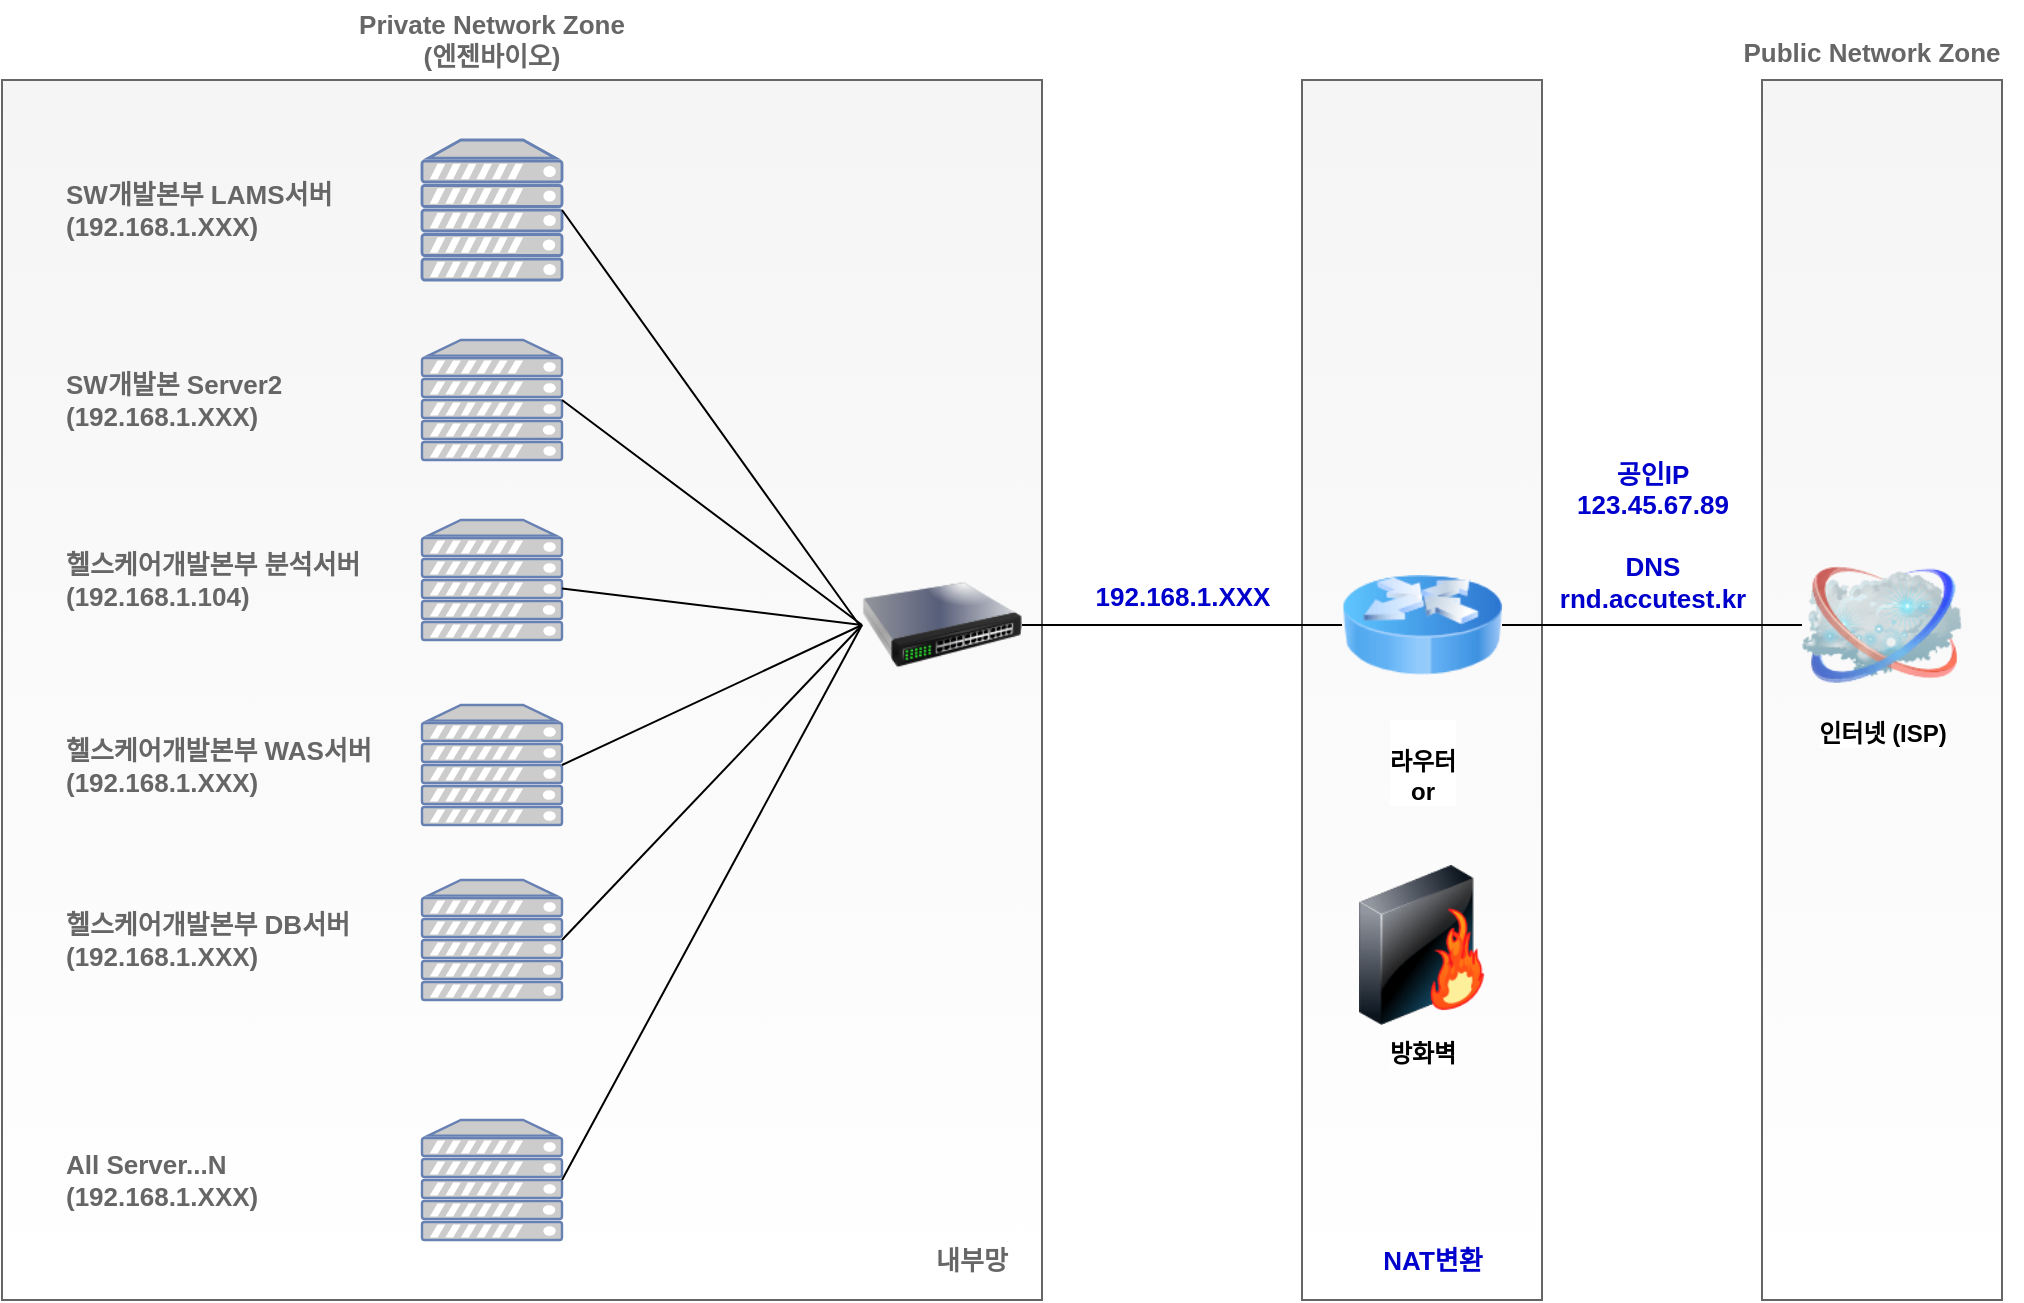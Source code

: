 <mxfile version="15.0.4" type="device"><diagram name="Page-1" id="55a83fd1-7818-8e21-69c5-c3457e3827bb"><mxGraphModel dx="1038" dy="521" grid="1" gridSize="10" guides="1" tooltips="1" connect="1" arrows="1" fold="1" page="1" pageScale="1" pageWidth="1100" pageHeight="850" background="none" math="0" shadow="0"><root><mxCell id="0"/><mxCell id="1" parent="0"/><mxCell id="CgMoBA8fP3pAfroYnVGV-33" value="" style="rounded=0;whiteSpace=wrap;html=1;fontSize=13;fontColor=#333333;align=left;strokeColor=#666666;fillColor=#F5F5F5;gradientColor=#ffffff;" parent="1" vertex="1"><mxGeometry x="940" y="70" width="120" height="610" as="geometry"/></mxCell><mxCell id="CgMoBA8fP3pAfroYnVGV-31" value="" style="rounded=0;whiteSpace=wrap;html=1;fontSize=13;fontColor=#333333;align=left;strokeColor=#666666;fillColor=#F5F5F5;gradientColor=#ffffff;" parent="1" vertex="1"><mxGeometry x="710" y="70" width="120" height="610" as="geometry"/></mxCell><mxCell id="CgMoBA8fP3pAfroYnVGV-29" value="" style="rounded=0;whiteSpace=wrap;html=1;fontSize=13;fontColor=#333333;align=left;strokeColor=#666666;fillColor=#F5F5F5;gradientColor=#ffffff;" parent="1" vertex="1"><mxGeometry x="60" y="70" width="520" height="610" as="geometry"/></mxCell><mxCell id="CgMoBA8fP3pAfroYnVGV-35" style="edgeStyle=orthogonalEdgeStyle;rounded=0;orthogonalLoop=1;jettySize=auto;html=1;entryX=1;entryY=0.5;entryDx=0;entryDy=0;fontSize=13;fontColor=#666666;endArrow=none;endFill=0;" parent="1" source="CgMoBA8fP3pAfroYnVGV-1" target="CgMoBA8fP3pAfroYnVGV-2" edge="1"><mxGeometry relative="1" as="geometry"/></mxCell><mxCell id="CgMoBA8fP3pAfroYnVGV-1" value="인터넷 (ISP)" style="image;html=1;image=img/lib/clip_art/networking/Cloud_128x128.png;fontStyle=1" parent="1" vertex="1"><mxGeometry x="960" y="302.5" width="80" height="80" as="geometry"/></mxCell><mxCell id="CgMoBA8fP3pAfroYnVGV-7" style="edgeStyle=orthogonalEdgeStyle;rounded=0;orthogonalLoop=1;jettySize=auto;html=1;entryX=1;entryY=0.5;entryDx=0;entryDy=0;fontSize=13;fontColor=#0000CC;endArrow=none;endFill=0;" parent="1" source="CgMoBA8fP3pAfroYnVGV-2" target="CgMoBA8fP3pAfroYnVGV-6" edge="1"><mxGeometry relative="1" as="geometry"/></mxCell><mxCell id="CgMoBA8fP3pAfroYnVGV-2" value="&lt;br&gt;라우터&lt;br&gt;or" style="image;html=1;image=img/lib/clip_art/networking/Router_Icon_128x128.png;fontStyle=1" parent="1" vertex="1"><mxGeometry x="730" y="302.5" width="80" height="80" as="geometry"/></mxCell><mxCell id="CgMoBA8fP3pAfroYnVGV-4" value="방화벽" style="image;html=1;image=img/lib/clip_art/networking/Firewall-page1_128x128.png;fontStyle=1" parent="1" vertex="1"><mxGeometry x="730" y="462.5" width="80" height="80" as="geometry"/></mxCell><mxCell id="CgMoBA8fP3pAfroYnVGV-5" value="NAT변환" style="text;html=1;align=center;verticalAlign=middle;resizable=0;points=[];autosize=1;strokeColor=none;fontStyle=1;fontSize=13;fontColor=#0000CC;" parent="1" vertex="1"><mxGeometry x="740" y="650" width="70" height="20" as="geometry"/></mxCell><mxCell id="CgMoBA8fP3pAfroYnVGV-6" value="" style="image;html=1;image=img/lib/clip_art/networking/Switch_128x128.png;fontSize=13;fontColor=#0000CC;" parent="1" vertex="1"><mxGeometry x="490" y="302.5" width="80" height="80" as="geometry"/></mxCell><mxCell id="CgMoBA8fP3pAfroYnVGV-8" value="192.168.1.XXX" style="text;html=1;align=center;verticalAlign=middle;resizable=0;points=[];autosize=1;strokeColor=none;fontSize=13;fontColor=#0000CC;fontStyle=1" parent="1" vertex="1"><mxGeometry x="600" y="317.5" width="100" height="20" as="geometry"/></mxCell><mxCell id="CgMoBA8fP3pAfroYnVGV-9" value="" style="verticalAlign=top;verticalLabelPosition=bottom;labelPosition=center;align=center;html=1;outlineConnect=0;fillColor=#CCCCCC;strokeColor=#6881B3;gradientColor=none;gradientDirection=north;strokeWidth=2;shape=mxgraph.networks.server;fontSize=13;fontStyle=1;fontColor=#4D4D4D;" parent="1" vertex="1"><mxGeometry x="270" y="100" width="70" height="70" as="geometry"/></mxCell><mxCell id="CgMoBA8fP3pAfroYnVGV-10" value="" style="verticalAlign=top;verticalLabelPosition=bottom;labelPosition=center;align=center;html=1;outlineConnect=0;fillColor=#CCCCCC;strokeColor=#6881B3;gradientColor=none;gradientDirection=north;strokeWidth=2;shape=mxgraph.networks.server;fontSize=13;fontStyle=1;fontColor=#4D4D4D;" parent="1" vertex="1"><mxGeometry x="270" y="200" width="70" height="60" as="geometry"/></mxCell><mxCell id="CgMoBA8fP3pAfroYnVGV-11" value="" style="verticalAlign=top;verticalLabelPosition=bottom;labelPosition=center;align=center;html=1;outlineConnect=0;fillColor=#CCCCCC;strokeColor=#6881B3;gradientColor=none;gradientDirection=north;strokeWidth=2;shape=mxgraph.networks.server;fontSize=13;fontStyle=1;fontColor=#4D4D4D;" parent="1" vertex="1"><mxGeometry x="270" y="290" width="70" height="60" as="geometry"/></mxCell><mxCell id="CgMoBA8fP3pAfroYnVGV-12" value="" style="verticalAlign=top;verticalLabelPosition=bottom;labelPosition=center;align=center;html=1;outlineConnect=0;fillColor=#CCCCCC;strokeColor=#6881B3;gradientColor=none;gradientDirection=north;strokeWidth=2;shape=mxgraph.networks.server;fontSize=13;fontStyle=1;fontColor=#4D4D4D;" parent="1" vertex="1"><mxGeometry x="270" y="382.5" width="70" height="60" as="geometry"/></mxCell><mxCell id="CgMoBA8fP3pAfroYnVGV-14" value="&lt;span&gt;SW개발본부&amp;nbsp;&lt;/span&gt;&lt;span&gt;LAMS서버&lt;br&gt;(192.168.1.XXX)&lt;br&gt;&lt;/span&gt;" style="text;html=1;strokeColor=none;fillColor=none;align=left;verticalAlign=middle;whiteSpace=wrap;rounded=0;fontSize=13;fontColor=#666666;fontStyle=1" parent="1" vertex="1"><mxGeometry x="90" y="117.5" width="150" height="35" as="geometry"/></mxCell><mxCell id="CgMoBA8fP3pAfroYnVGV-15" value="&lt;span&gt;SW개발본 Server2&lt;br&gt;&lt;/span&gt;&lt;span&gt;(192.168.1.XXX)&lt;br&gt;&lt;/span&gt;" style="text;html=1;strokeColor=none;fillColor=none;align=left;verticalAlign=middle;whiteSpace=wrap;rounded=0;fontSize=13;fontColor=#666666;fontStyle=1" parent="1" vertex="1"><mxGeometry x="90" y="212.5" width="120" height="35" as="geometry"/></mxCell><mxCell id="CgMoBA8fP3pAfroYnVGV-16" value="&lt;span&gt;헬스케어개발본부 분석서버&lt;br&gt;(192.168.1.104)&lt;br&gt;&lt;/span&gt;" style="text;html=1;strokeColor=none;fillColor=none;align=left;verticalAlign=middle;whiteSpace=wrap;rounded=0;fontSize=13;fontColor=#666666;fontStyle=1" parent="1" vertex="1"><mxGeometry x="90" y="302.5" width="170" height="35" as="geometry"/></mxCell><mxCell id="CgMoBA8fP3pAfroYnVGV-17" value="&lt;span&gt;헬스케어개발본부 WAS서버&lt;br&gt;(192.168.1.XXX)&lt;br&gt;&lt;/span&gt;" style="text;html=1;strokeColor=none;fillColor=none;align=left;verticalAlign=middle;whiteSpace=wrap;rounded=0;fontSize=13;fontColor=#666666;fontStyle=1" parent="1" vertex="1"><mxGeometry x="90" y="395" width="170" height="35" as="geometry"/></mxCell><mxCell id="CgMoBA8fP3pAfroYnVGV-18" value="" style="verticalAlign=top;verticalLabelPosition=bottom;labelPosition=center;align=center;html=1;outlineConnect=0;fillColor=#CCCCCC;strokeColor=#6881B3;gradientColor=none;gradientDirection=north;strokeWidth=2;shape=mxgraph.networks.server;fontSize=13;fontStyle=1;fontColor=#4D4D4D;" parent="1" vertex="1"><mxGeometry x="270" y="470" width="70" height="60" as="geometry"/></mxCell><mxCell id="CgMoBA8fP3pAfroYnVGV-19" value="&lt;span&gt;헬스케어개발본부 DB서버&lt;br&gt;(192.168.1.XXX)&lt;br&gt;&lt;/span&gt;" style="text;html=1;strokeColor=none;fillColor=none;align=left;verticalAlign=middle;whiteSpace=wrap;rounded=0;fontSize=13;fontColor=#666666;fontStyle=1" parent="1" vertex="1"><mxGeometry x="90" y="482.5" width="170" height="35" as="geometry"/></mxCell><mxCell id="CgMoBA8fP3pAfroYnVGV-20" value="" style="verticalAlign=top;verticalLabelPosition=bottom;labelPosition=center;align=center;html=1;outlineConnect=0;fillColor=#CCCCCC;strokeColor=#6881B3;gradientColor=none;gradientDirection=north;strokeWidth=2;shape=mxgraph.networks.server;fontSize=13;fontStyle=1;fontColor=#4D4D4D;" parent="1" vertex="1"><mxGeometry x="270" y="590" width="70" height="60" as="geometry"/></mxCell><mxCell id="CgMoBA8fP3pAfroYnVGV-21" value="&lt;span&gt;All Server...N&lt;br&gt;(192.168.1.XXX)&lt;br&gt;&lt;/span&gt;" style="text;html=1;strokeColor=none;fillColor=none;align=left;verticalAlign=middle;whiteSpace=wrap;rounded=0;fontSize=13;fontColor=#666666;fontStyle=1" parent="1" vertex="1"><mxGeometry x="90" y="602.5" width="170" height="35" as="geometry"/></mxCell><mxCell id="CgMoBA8fP3pAfroYnVGV-22" value="" style="endArrow=none;html=1;fontSize=13;fontColor=#666666;entryX=1;entryY=0.5;entryDx=0;entryDy=0;entryPerimeter=0;" parent="1" target="CgMoBA8fP3pAfroYnVGV-9" edge="1"><mxGeometry width="50" height="50" relative="1" as="geometry"><mxPoint x="489" y="343" as="sourcePoint"/><mxPoint x="500" y="280" as="targetPoint"/></mxGeometry></mxCell><mxCell id="CgMoBA8fP3pAfroYnVGV-23" value="" style="endArrow=none;html=1;fontSize=13;fontColor=#666666;entryX=1;entryY=0.5;entryDx=0;entryDy=0;entryPerimeter=0;exitX=0;exitY=0.5;exitDx=0;exitDy=0;" parent="1" source="CgMoBA8fP3pAfroYnVGV-6" target="CgMoBA8fP3pAfroYnVGV-10" edge="1"><mxGeometry width="50" height="50" relative="1" as="geometry"><mxPoint x="480" y="331" as="sourcePoint"/><mxPoint x="600" y="300" as="targetPoint"/></mxGeometry></mxCell><mxCell id="CgMoBA8fP3pAfroYnVGV-24" value="" style="endArrow=none;html=1;fontSize=13;fontColor=#666666;exitX=0;exitY=0.5;exitDx=0;exitDy=0;" parent="1" source="CgMoBA8fP3pAfroYnVGV-6" target="CgMoBA8fP3pAfroYnVGV-11" edge="1"><mxGeometry width="50" height="50" relative="1" as="geometry"><mxPoint x="550" y="350" as="sourcePoint"/><mxPoint x="600" y="300" as="targetPoint"/></mxGeometry></mxCell><mxCell id="CgMoBA8fP3pAfroYnVGV-25" value="" style="endArrow=none;html=1;fontSize=13;fontColor=#666666;entryX=1;entryY=0.5;entryDx=0;entryDy=0;entryPerimeter=0;exitX=0;exitY=0.5;exitDx=0;exitDy=0;" parent="1" source="CgMoBA8fP3pAfroYnVGV-6" target="CgMoBA8fP3pAfroYnVGV-12" edge="1"><mxGeometry width="50" height="50" relative="1" as="geometry"><mxPoint x="510" y="360" as="sourcePoint"/><mxPoint x="600" y="300" as="targetPoint"/></mxGeometry></mxCell><mxCell id="CgMoBA8fP3pAfroYnVGV-27" value="" style="endArrow=none;html=1;fontSize=13;fontColor=#666666;exitX=1;exitY=0.5;exitDx=0;exitDy=0;exitPerimeter=0;entryX=0;entryY=0.5;entryDx=0;entryDy=0;" parent="1" source="CgMoBA8fP3pAfroYnVGV-18" target="CgMoBA8fP3pAfroYnVGV-6" edge="1"><mxGeometry width="50" height="50" relative="1" as="geometry"><mxPoint x="550" y="550" as="sourcePoint"/><mxPoint x="600" y="500" as="targetPoint"/></mxGeometry></mxCell><mxCell id="CgMoBA8fP3pAfroYnVGV-28" value="" style="endArrow=none;html=1;fontSize=13;fontColor=#666666;exitX=1;exitY=0.5;exitDx=0;exitDy=0;exitPerimeter=0;entryX=0;entryY=0.5;entryDx=0;entryDy=0;" parent="1" source="CgMoBA8fP3pAfroYnVGV-20" target="CgMoBA8fP3pAfroYnVGV-6" edge="1"><mxGeometry width="50" height="50" relative="1" as="geometry"><mxPoint x="550" y="550" as="sourcePoint"/><mxPoint x="600" y="500" as="targetPoint"/></mxGeometry></mxCell><mxCell id="CgMoBA8fP3pAfroYnVGV-30" value="Private Network Zone&lt;br&gt;(엔젠바이오)" style="text;html=1;strokeColor=none;fillColor=none;align=center;verticalAlign=middle;whiteSpace=wrap;rounded=0;fontSize=13;fontColor=#666666;fontStyle=1" parent="1" vertex="1"><mxGeometry x="230" y="30" width="150" height="40" as="geometry"/></mxCell><mxCell id="CgMoBA8fP3pAfroYnVGV-32" value="내부망" style="text;html=1;strokeColor=none;fillColor=none;align=center;verticalAlign=middle;whiteSpace=wrap;rounded=0;fontSize=13;fontColor=#666666;fontStyle=1" parent="1" vertex="1"><mxGeometry x="520" y="650" width="50" height="20" as="geometry"/></mxCell><mxCell id="CgMoBA8fP3pAfroYnVGV-36" value="공인IP&lt;br&gt;123.45.67.89&lt;br&gt;&lt;br&gt;DNS&lt;br&gt;rnd.accutest.kr" style="text;html=1;align=center;verticalAlign=middle;resizable=0;points=[];autosize=1;strokeColor=none;fontSize=13;fontColor=#0000CC;fontStyle=1" parent="1" vertex="1"><mxGeometry x="830" y="252.5" width="110" height="90" as="geometry"/></mxCell><mxCell id="CgMoBA8fP3pAfroYnVGV-37" value="Public Network Zone" style="text;html=1;strokeColor=none;fillColor=none;align=center;verticalAlign=middle;whiteSpace=wrap;rounded=0;fontSize=13;fontColor=#666666;fontStyle=1" parent="1" vertex="1"><mxGeometry x="920" y="41" width="150" height="30" as="geometry"/></mxCell></root></mxGraphModel></diagram></mxfile>